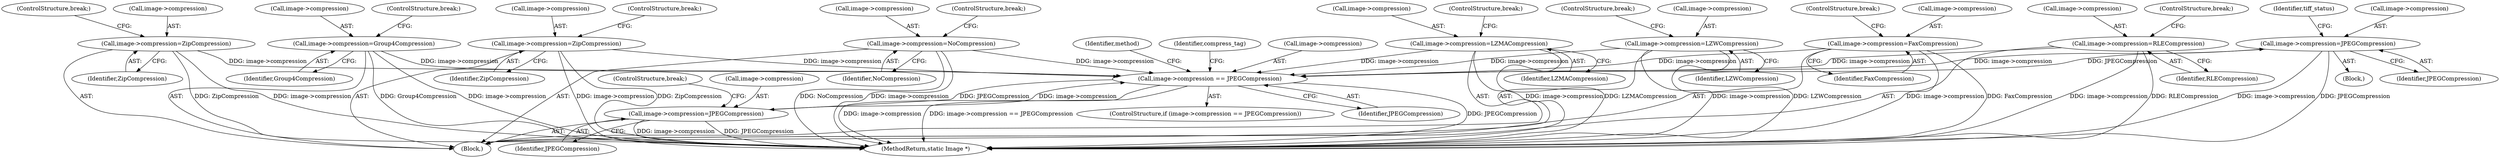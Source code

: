 digraph "0_ImageMagick_c073a7712d82476b5fbee74856c46b88af9c3175@pointer" {
"1001025" [label="(Call,image->compression=JPEGCompression)"];
"1001646" [label="(Call,image->compression == JPEGCompression)"];
"1001025" [label="(Call,image->compression=JPEGCompression)"];
"1001107" [label="(Call,image->compression=RLECompression)"];
"1001017" [label="(Call,image->compression=Group4Compression)"];
"1001093" [label="(Call,image->compression=ZipCompression)"];
"1001100" [label="(Call,image->compression=ZipCompression)"];
"1001010" [label="(Call,image->compression=FaxCompression)"];
"1001079" [label="(Call,image->compression=LZMACompression)"];
"1001086" [label="(Call,image->compression=LZWCompression)"];
"1001003" [label="(Call,image->compression=NoCompression)"];
"1001072" [label="(Call,image->compression=JPEGCompression)"];
"1001098" [label="(ControlStructure,break;)"];
"1001014" [label="(Identifier,FaxCompression)"];
"1001072" [label="(Call,image->compression=JPEGCompression)"];
"1001001" [label="(Block,)"];
"1001097" [label="(Identifier,ZipCompression)"];
"1001003" [label="(Call,image->compression=NoCompression)"];
"1001073" [label="(Call,image->compression)"];
"1001015" [label="(ControlStructure,break;)"];
"1001021" [label="(Identifier,Group4Compression)"];
"1001090" [label="(Identifier,LZWCompression)"];
"1001091" [label="(ControlStructure,break;)"];
"1001080" [label="(Call,image->compression)"];
"1001004" [label="(Call,image->compression)"];
"1001007" [label="(Identifier,NoCompression)"];
"1001011" [label="(Call,image->compression)"];
"1001024" [label="(Block,)"];
"1001094" [label="(Call,image->compression)"];
"1001652" [label="(Identifier,method)"];
"1001108" [label="(Call,image->compression)"];
"1001112" [label="(ControlStructure,break;)"];
"1001107" [label="(Call,image->compression=RLECompression)"];
"1001010" [label="(Call,image->compression=FaxCompression)"];
"1001025" [label="(Call,image->compression=JPEGCompression)"];
"1001111" [label="(Identifier,RLECompression)"];
"1001018" [label="(Call,image->compression)"];
"1001036" [label="(Identifier,tiff_status)"];
"1001029" [label="(Identifier,JPEGCompression)"];
"1001077" [label="(ControlStructure,break;)"];
"1001026" [label="(Call,image->compression)"];
"1001083" [label="(Identifier,LZMACompression)"];
"1003421" [label="(MethodReturn,static Image *)"];
"1001076" [label="(Identifier,JPEGCompression)"];
"1001093" [label="(Call,image->compression=ZipCompression)"];
"1001079" [label="(Call,image->compression=LZMACompression)"];
"1001661" [label="(Identifier,compress_tag)"];
"1001101" [label="(Call,image->compression)"];
"1001105" [label="(ControlStructure,break;)"];
"1001008" [label="(ControlStructure,break;)"];
"1001087" [label="(Call,image->compression)"];
"1001086" [label="(Call,image->compression=LZWCompression)"];
"1001646" [label="(Call,image->compression == JPEGCompression)"];
"1001017" [label="(Call,image->compression=Group4Compression)"];
"1001104" [label="(Identifier,ZipCompression)"];
"1001084" [label="(ControlStructure,break;)"];
"1001645" [label="(ControlStructure,if (image->compression == JPEGCompression))"];
"1001100" [label="(Call,image->compression=ZipCompression)"];
"1001647" [label="(Call,image->compression)"];
"1001650" [label="(Identifier,JPEGCompression)"];
"1001022" [label="(ControlStructure,break;)"];
"1001025" -> "1001024"  [label="AST: "];
"1001025" -> "1001029"  [label="CFG: "];
"1001026" -> "1001025"  [label="AST: "];
"1001029" -> "1001025"  [label="AST: "];
"1001036" -> "1001025"  [label="CFG: "];
"1001025" -> "1003421"  [label="DDG: image->compression"];
"1001025" -> "1003421"  [label="DDG: JPEGCompression"];
"1001646" -> "1001025"  [label="DDG: JPEGCompression"];
"1001025" -> "1001646"  [label="DDG: image->compression"];
"1001646" -> "1001645"  [label="AST: "];
"1001646" -> "1001650"  [label="CFG: "];
"1001647" -> "1001646"  [label="AST: "];
"1001650" -> "1001646"  [label="AST: "];
"1001652" -> "1001646"  [label="CFG: "];
"1001661" -> "1001646"  [label="CFG: "];
"1001646" -> "1003421"  [label="DDG: image->compression == JPEGCompression"];
"1001646" -> "1003421"  [label="DDG: JPEGCompression"];
"1001646" -> "1003421"  [label="DDG: image->compression"];
"1001646" -> "1001072"  [label="DDG: JPEGCompression"];
"1001107" -> "1001646"  [label="DDG: image->compression"];
"1001017" -> "1001646"  [label="DDG: image->compression"];
"1001093" -> "1001646"  [label="DDG: image->compression"];
"1001100" -> "1001646"  [label="DDG: image->compression"];
"1001010" -> "1001646"  [label="DDG: image->compression"];
"1001079" -> "1001646"  [label="DDG: image->compression"];
"1001086" -> "1001646"  [label="DDG: image->compression"];
"1001003" -> "1001646"  [label="DDG: image->compression"];
"1001072" -> "1001646"  [label="DDG: image->compression"];
"1001107" -> "1001001"  [label="AST: "];
"1001107" -> "1001111"  [label="CFG: "];
"1001108" -> "1001107"  [label="AST: "];
"1001111" -> "1001107"  [label="AST: "];
"1001112" -> "1001107"  [label="CFG: "];
"1001107" -> "1003421"  [label="DDG: image->compression"];
"1001107" -> "1003421"  [label="DDG: RLECompression"];
"1001017" -> "1001001"  [label="AST: "];
"1001017" -> "1001021"  [label="CFG: "];
"1001018" -> "1001017"  [label="AST: "];
"1001021" -> "1001017"  [label="AST: "];
"1001022" -> "1001017"  [label="CFG: "];
"1001017" -> "1003421"  [label="DDG: Group4Compression"];
"1001017" -> "1003421"  [label="DDG: image->compression"];
"1001093" -> "1001001"  [label="AST: "];
"1001093" -> "1001097"  [label="CFG: "];
"1001094" -> "1001093"  [label="AST: "];
"1001097" -> "1001093"  [label="AST: "];
"1001098" -> "1001093"  [label="CFG: "];
"1001093" -> "1003421"  [label="DDG: ZipCompression"];
"1001093" -> "1003421"  [label="DDG: image->compression"];
"1001100" -> "1001001"  [label="AST: "];
"1001100" -> "1001104"  [label="CFG: "];
"1001101" -> "1001100"  [label="AST: "];
"1001104" -> "1001100"  [label="AST: "];
"1001105" -> "1001100"  [label="CFG: "];
"1001100" -> "1003421"  [label="DDG: ZipCompression"];
"1001100" -> "1003421"  [label="DDG: image->compression"];
"1001010" -> "1001001"  [label="AST: "];
"1001010" -> "1001014"  [label="CFG: "];
"1001011" -> "1001010"  [label="AST: "];
"1001014" -> "1001010"  [label="AST: "];
"1001015" -> "1001010"  [label="CFG: "];
"1001010" -> "1003421"  [label="DDG: FaxCompression"];
"1001010" -> "1003421"  [label="DDG: image->compression"];
"1001079" -> "1001001"  [label="AST: "];
"1001079" -> "1001083"  [label="CFG: "];
"1001080" -> "1001079"  [label="AST: "];
"1001083" -> "1001079"  [label="AST: "];
"1001084" -> "1001079"  [label="CFG: "];
"1001079" -> "1003421"  [label="DDG: image->compression"];
"1001079" -> "1003421"  [label="DDG: LZMACompression"];
"1001086" -> "1001001"  [label="AST: "];
"1001086" -> "1001090"  [label="CFG: "];
"1001087" -> "1001086"  [label="AST: "];
"1001090" -> "1001086"  [label="AST: "];
"1001091" -> "1001086"  [label="CFG: "];
"1001086" -> "1003421"  [label="DDG: image->compression"];
"1001086" -> "1003421"  [label="DDG: LZWCompression"];
"1001003" -> "1001001"  [label="AST: "];
"1001003" -> "1001007"  [label="CFG: "];
"1001004" -> "1001003"  [label="AST: "];
"1001007" -> "1001003"  [label="AST: "];
"1001008" -> "1001003"  [label="CFG: "];
"1001003" -> "1003421"  [label="DDG: NoCompression"];
"1001003" -> "1003421"  [label="DDG: image->compression"];
"1001072" -> "1001001"  [label="AST: "];
"1001072" -> "1001076"  [label="CFG: "];
"1001073" -> "1001072"  [label="AST: "];
"1001076" -> "1001072"  [label="AST: "];
"1001077" -> "1001072"  [label="CFG: "];
"1001072" -> "1003421"  [label="DDG: image->compression"];
"1001072" -> "1003421"  [label="DDG: JPEGCompression"];
}
